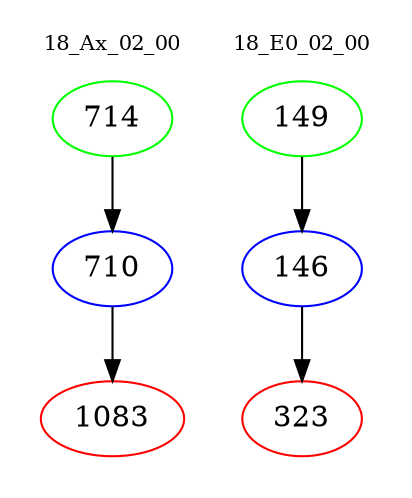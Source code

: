 digraph{
subgraph cluster_0 {
color = white
label = "18_Ax_02_00";
fontsize=10;
T0_714 [label="714", color="green"]
T0_714 -> T0_710 [color="black"]
T0_710 [label="710", color="blue"]
T0_710 -> T0_1083 [color="black"]
T0_1083 [label="1083", color="red"]
}
subgraph cluster_1 {
color = white
label = "18_E0_02_00";
fontsize=10;
T1_149 [label="149", color="green"]
T1_149 -> T1_146 [color="black"]
T1_146 [label="146", color="blue"]
T1_146 -> T1_323 [color="black"]
T1_323 [label="323", color="red"]
}
}
